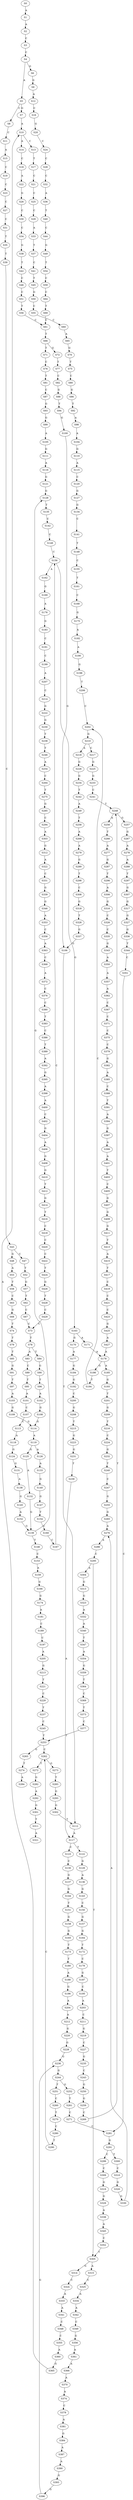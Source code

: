 strict digraph  {
	S0 -> S1 [ label = A ];
	S1 -> S2 [ label = A ];
	S2 -> S3 [ label = C ];
	S3 -> S4 [ label = C ];
	S4 -> S5 [ label = A ];
	S4 -> S6 [ label = G ];
	S5 -> S7 [ label = G ];
	S5 -> S8 [ label = C ];
	S6 -> S9 [ label = G ];
	S7 -> S10 [ label = A ];
	S8 -> S11 [ label = C ];
	S9 -> S12 [ label = A ];
	S10 -> S13 [ label = C ];
	S10 -> S14 [ label = A ];
	S11 -> S15 [ label = A ];
	S12 -> S16 [ label = C ];
	S13 -> S17 [ label = T ];
	S14 -> S18 [ label = C ];
	S15 -> S19 [ label = C ];
	S16 -> S20 [ label = G ];
	S17 -> S21 [ label = C ];
	S18 -> S22 [ label = A ];
	S19 -> S23 [ label = C ];
	S20 -> S24 [ label = C ];
	S21 -> S25 [ label = C ];
	S22 -> S26 [ label = G ];
	S23 -> S27 [ label = C ];
	S24 -> S28 [ label = C ];
	S25 -> S29 [ label = C ];
	S26 -> S30 [ label = C ];
	S27 -> S31 [ label = C ];
	S28 -> S32 [ label = C ];
	S29 -> S33 [ label = A ];
	S30 -> S34 [ label = C ];
	S31 -> S35 [ label = T ];
	S32 -> S36 [ label = A ];
	S33 -> S37 [ label = T ];
	S34 -> S38 [ label = G ];
	S35 -> S39 [ label = T ];
	S36 -> S40 [ label = T ];
	S37 -> S41 [ label = C ];
	S38 -> S42 [ label = T ];
	S39 -> S43 [ label = C ];
	S40 -> S44 [ label = C ];
	S41 -> S45 [ label = T ];
	S42 -> S46 [ label = C ];
	S43 -> S47 [ label = C ];
	S43 -> S48 [ label = G ];
	S44 -> S49 [ label = G ];
	S45 -> S50 [ label = G ];
	S46 -> S51 [ label = C ];
	S47 -> S52 [ label = T ];
	S48 -> S53 [ label = A ];
	S49 -> S54 [ label = T ];
	S50 -> S55 [ label = C ];
	S51 -> S56 [ label = T ];
	S52 -> S57 [ label = G ];
	S53 -> S58 [ label = T ];
	S54 -> S59 [ label = C ];
	S55 -> S60 [ label = C ];
	S56 -> S61 [ label = C ];
	S57 -> S62 [ label = T ];
	S58 -> S63 [ label = C ];
	S59 -> S64 [ label = C ];
	S60 -> S65 [ label = A ];
	S61 -> S66 [ label = T ];
	S62 -> S67 [ label = C ];
	S63 -> S68 [ label = G ];
	S64 -> S69 [ label = T ];
	S65 -> S70 [ label = G ];
	S66 -> S71 [ label = T ];
	S66 -> S72 [ label = G ];
	S67 -> S73 [ label = C ];
	S68 -> S74 [ label = T ];
	S69 -> S61 [ label = C ];
	S70 -> S75 [ label = T ];
	S71 -> S76 [ label = C ];
	S72 -> S77 [ label = T ];
	S73 -> S78 [ label = T ];
	S74 -> S79 [ label = T ];
	S75 -> S80 [ label = C ];
	S76 -> S81 [ label = T ];
	S77 -> S82 [ label = C ];
	S78 -> S83 [ label = A ];
	S78 -> S84 [ label = T ];
	S79 -> S85 [ label = T ];
	S80 -> S86 [ label = G ];
	S81 -> S87 [ label = C ];
	S82 -> S88 [ label = G ];
	S83 -> S89 [ label = C ];
	S84 -> S90 [ label = G ];
	S85 -> S91 [ label = G ];
	S86 -> S92 [ label = T ];
	S87 -> S93 [ label = G ];
	S88 -> S94 [ label = T ];
	S89 -> S95 [ label = T ];
	S90 -> S96 [ label = T ];
	S91 -> S97 [ label = T ];
	S92 -> S98 [ label = A ];
	S93 -> S99 [ label = G ];
	S94 -> S100 [ label = G ];
	S95 -> S101 [ label = A ];
	S96 -> S102 [ label = A ];
	S97 -> S103 [ label = A ];
	S98 -> S104 [ label = A ];
	S99 -> S105 [ label = A ];
	S100 -> S106 [ label = G ];
	S101 -> S107 [ label = C ];
	S102 -> S108 [ label = G ];
	S103 -> S109 [ label = G ];
	S104 -> S110 [ label = G ];
	S105 -> S111 [ label = G ];
	S106 -> S112 [ label = T ];
	S107 -> S113 [ label = C ];
	S108 -> S114 [ label = G ];
	S109 -> S114 [ label = G ];
	S110 -> S115 [ label = A ];
	S111 -> S116 [ label = A ];
	S112 -> S117 [ label = A ];
	S113 -> S118 [ label = A ];
	S114 -> S119 [ label = A ];
	S115 -> S120 [ label = C ];
	S116 -> S121 [ label = G ];
	S117 -> S122 [ label = T ];
	S117 -> S123 [ label = C ];
	S118 -> S124 [ label = G ];
	S119 -> S125 [ label = G ];
	S119 -> S126 [ label = A ];
	S120 -> S127 [ label = G ];
	S121 -> S128 [ label = G ];
	S122 -> S129 [ label = G ];
	S123 -> S130 [ label = C ];
	S124 -> S131 [ label = G ];
	S125 -> S132 [ label = A ];
	S126 -> S133 [ label = A ];
	S127 -> S134 [ label = G ];
	S128 -> S135 [ label = T ];
	S129 -> S136 [ label = A ];
	S130 -> S137 [ label = G ];
	S131 -> S138 [ label = A ];
	S132 -> S139 [ label = G ];
	S133 -> S140 [ label = G ];
	S134 -> S141 [ label = C ];
	S135 -> S142 [ label = C ];
	S136 -> S143 [ label = G ];
	S137 -> S144 [ label = G ];
	S138 -> S145 [ label = G ];
	S139 -> S146 [ label = T ];
	S139 -> S128 [ label = G ];
	S140 -> S147 [ label = G ];
	S141 -> S148 [ label = T ];
	S142 -> S149 [ label = C ];
	S143 -> S150 [ label = C ];
	S144 -> S151 [ label = T ];
	S145 -> S152 [ label = A ];
	S146 -> S153 [ label = C ];
	S147 -> S154 [ label = T ];
	S148 -> S155 [ label = C ];
	S149 -> S156 [ label = C ];
	S150 -> S157 [ label = G ];
	S151 -> S158 [ label = G ];
	S152 -> S139 [ label = G ];
	S153 -> S159 [ label = A ];
	S154 -> S160 [ label = C ];
	S155 -> S161 [ label = T ];
	S156 -> S162 [ label = A ];
	S156 -> S163 [ label = G ];
	S157 -> S164 [ label = G ];
	S158 -> S165 [ label = G ];
	S159 -> S166 [ label = G ];
	S160 -> S167 [ label = C ];
	S161 -> S168 [ label = C ];
	S162 -> S169 [ label = G ];
	S163 -> S170 [ label = G ];
	S163 -> S171 [ label = A ];
	S164 -> S172 [ label = T ];
	S165 -> S173 [ label = T ];
	S166 -> S174 [ label = G ];
	S167 -> S156 [ label = C ];
	S168 -> S175 [ label = G ];
	S169 -> S176 [ label = A ];
	S170 -> S177 [ label = A ];
	S171 -> S178 [ label = A ];
	S172 -> S179 [ label = C ];
	S173 -> S180 [ label = T ];
	S174 -> S181 [ label = A ];
	S175 -> S182 [ label = A ];
	S176 -> S183 [ label = G ];
	S177 -> S184 [ label = G ];
	S178 -> S185 [ label = A ];
	S178 -> S186 [ label = G ];
	S179 -> S187 [ label = G ];
	S180 -> S188 [ label = A ];
	S181 -> S189 [ label = C ];
	S182 -> S190 [ label = A ];
	S183 -> S191 [ label = C ];
	S184 -> S192 [ label = G ];
	S185 -> S193 [ label = G ];
	S186 -> S194 [ label = T ];
	S187 -> S195 [ label = C ];
	S188 -> S196 [ label = G ];
	S189 -> S197 [ label = C ];
	S190 -> S198 [ label = G ];
	S191 -> S199 [ label = C ];
	S192 -> S200 [ label = C ];
	S193 -> S201 [ label = T ];
	S194 -> S202 [ label = C ];
	S195 -> S203 [ label = A ];
	S196 -> S204 [ label = A ];
	S197 -> S205 [ label = A ];
	S198 -> S206 [ label = T ];
	S199 -> S207 [ label = A ];
	S200 -> S208 [ label = G ];
	S201 -> S209 [ label = G ];
	S202 -> S210 [ label = G ];
	S203 -> S211 [ label = C ];
	S204 -> S212 [ label = A ];
	S205 -> S213 [ label = G ];
	S206 -> S202 [ label = C ];
	S207 -> S214 [ label = C ];
	S208 -> S215 [ label = T ];
	S209 -> S216 [ label = T ];
	S210 -> S217 [ label = C ];
	S210 -> S218 [ label = A ];
	S211 -> S219 [ label = G ];
	S212 -> S220 [ label = G ];
	S213 -> S221 [ label = T ];
	S214 -> S222 [ label = G ];
	S215 -> S223 [ label = G ];
	S216 -> S224 [ label = C ];
	S217 -> S225 [ label = G ];
	S218 -> S226 [ label = G ];
	S219 -> S227 [ label = C ];
	S220 -> S228 [ label = G ];
	S221 -> S229 [ label = C ];
	S222 -> S230 [ label = G ];
	S223 -> S231 [ label = G ];
	S224 -> S232 [ label = G ];
	S225 -> S233 [ label = G ];
	S226 -> S234 [ label = G ];
	S227 -> S235 [ label = G ];
	S228 -> S236 [ label = G ];
	S229 -> S237 [ label = T ];
	S230 -> S238 [ label = T ];
	S231 -> S239 [ label = T ];
	S232 -> S240 [ label = T ];
	S233 -> S241 [ label = C ];
	S234 -> S242 [ label = T ];
	S235 -> S243 [ label = C ];
	S236 -> S244 [ label = G ];
	S237 -> S245 [ label = C ];
	S238 -> S246 [ label = T ];
	S239 -> S117 [ label = A ];
	S240 -> S247 [ label = C ];
	S241 -> S248 [ label = T ];
	S242 -> S249 [ label = A ];
	S243 -> S250 [ label = G ];
	S244 -> S251 [ label = T ];
	S244 -> S252 [ label = G ];
	S245 -> S253 [ label = T ];
	S246 -> S254 [ label = A ];
	S247 -> S255 [ label = G ];
	S248 -> S256 [ label = A ];
	S248 -> S257 [ label = G ];
	S249 -> S258 [ label = T ];
	S250 -> S259 [ label = G ];
	S251 -> S260 [ label = C ];
	S252 -> S261 [ label = T ];
	S253 -> S262 [ label = C ];
	S253 -> S263 [ label = G ];
	S254 -> S264 [ label = C ];
	S255 -> S265 [ label = G ];
	S256 -> S266 [ label = T ];
	S257 -> S267 [ label = G ];
	S258 -> S268 [ label = A ];
	S259 -> S269 [ label = C ];
	S260 -> S270 [ label = T ];
	S261 -> S271 [ label = C ];
	S262 -> S272 [ label = T ];
	S262 -> S273 [ label = G ];
	S263 -> S274 [ label = T ];
	S264 -> S275 [ label = T ];
	S265 -> S276 [ label = A ];
	S266 -> S277 [ label = A ];
	S267 -> S278 [ label = A ];
	S268 -> S279 [ label = A ];
	S269 -> S248 [ label = T ];
	S270 -> S280 [ label = C ];
	S271 -> S281 [ label = C ];
	S272 -> S282 [ label = G ];
	S273 -> S283 [ label = T ];
	S274 -> S284 [ label = A ];
	S275 -> S285 [ label = G ];
	S276 -> S286 [ label = A ];
	S277 -> S287 [ label = G ];
	S278 -> S288 [ label = A ];
	S279 -> S289 [ label = G ];
	S280 -> S290 [ label = T ];
	S281 -> S291 [ label = G ];
	S282 -> S292 [ label = A ];
	S283 -> S293 [ label = G ];
	S285 -> S294 [ label = C ];
	S286 -> S295 [ label = C ];
	S287 -> S296 [ label = T ];
	S288 -> S297 [ label = T ];
	S289 -> S298 [ label = T ];
	S290 -> S262 [ label = C ];
	S291 -> S299 [ label = C ];
	S291 -> S300 [ label = T ];
	S292 -> S301 [ label = G ];
	S293 -> S302 [ label = G ];
	S294 -> S303 [ label = A ];
	S295 -> S304 [ label = A ];
	S295 -> S305 [ label = T ];
	S296 -> S306 [ label = A ];
	S297 -> S307 [ label = G ];
	S298 -> S308 [ label = C ];
	S299 -> S309 [ label = C ];
	S300 -> S310 [ label = C ];
	S301 -> S311 [ label = T ];
	S302 -> S112 [ label = T ];
	S303 -> S312 [ label = G ];
	S304 -> S313 [ label = G ];
	S305 -> S314 [ label = G ];
	S305 -> S315 [ label = A ];
	S306 -> S316 [ label = G ];
	S307 -> S317 [ label = G ];
	S308 -> S318 [ label = G ];
	S309 -> S319 [ label = G ];
	S310 -> S320 [ label = G ];
	S311 -> S321 [ label = A ];
	S312 -> S322 [ label = A ];
	S313 -> S323 [ label = G ];
	S314 -> S324 [ label = C ];
	S315 -> S325 [ label = C ];
	S316 -> S326 [ label = C ];
	S317 -> S327 [ label = G ];
	S318 -> S328 [ label = T ];
	S319 -> S329 [ label = G ];
	S320 -> S330 [ label = G ];
	S322 -> S331 [ label = C ];
	S323 -> S332 [ label = A ];
	S324 -> S333 [ label = A ];
	S325 -> S334 [ label = A ];
	S326 -> S335 [ label = C ];
	S327 -> S336 [ label = G ];
	S328 -> S337 [ label = G ];
	S329 -> S338 [ label = A ];
	S330 -> S276 [ label = A ];
	S331 -> S339 [ label = G ];
	S332 -> S340 [ label = A ];
	S333 -> S341 [ label = A ];
	S334 -> S342 [ label = A ];
	S335 -> S343 [ label = G ];
	S336 -> S344 [ label = T ];
	S337 -> S106 [ label = G ];
	S338 -> S345 [ label = A ];
	S339 -> S346 [ label = G ];
	S340 -> S347 [ label = T ];
	S341 -> S348 [ label = C ];
	S342 -> S349 [ label = C ];
	S343 -> S350 [ label = A ];
	S344 -> S351 [ label = C ];
	S345 -> S352 [ label = C ];
	S346 -> S353 [ label = A ];
	S347 -> S354 [ label = A ];
	S348 -> S355 [ label = C ];
	S349 -> S356 [ label = G ];
	S350 -> S357 [ label = A ];
	S351 -> S281 [ label = C ];
	S352 -> S305 [ label = T ];
	S353 -> S358 [ label = C ];
	S354 -> S359 [ label = G ];
	S355 -> S360 [ label = A ];
	S356 -> S361 [ label = A ];
	S357 -> S362 [ label = A ];
	S358 -> S363 [ label = A ];
	S359 -> S364 [ label = T ];
	S360 -> S365 [ label = G ];
	S361 -> S366 [ label = A ];
	S362 -> S367 [ label = C ];
	S363 -> S368 [ label = C ];
	S364 -> S369 [ label = C ];
	S365 -> S10 [ label = A ];
	S366 -> S370 [ label = A ];
	S367 -> S371 [ label = C ];
	S368 -> S372 [ label = A ];
	S369 -> S373 [ label = T ];
	S370 -> S374 [ label = A ];
	S371 -> S375 [ label = C ];
	S372 -> S376 [ label = C ];
	S373 -> S377 [ label = C ];
	S374 -> S378 [ label = C ];
	S375 -> S379 [ label = C ];
	S376 -> S380 [ label = C ];
	S377 -> S253 [ label = T ];
	S378 -> S381 [ label = A ];
	S379 -> S382 [ label = G ];
	S380 -> S383 [ label = T ];
	S381 -> S384 [ label = G ];
	S382 -> S385 [ label = A ];
	S383 -> S386 [ label = C ];
	S384 -> S387 [ label = A ];
	S385 -> S388 [ label = C ];
	S386 -> S389 [ label = T ];
	S387 -> S390 [ label = A ];
	S388 -> S391 [ label = T ];
	S389 -> S392 [ label = A ];
	S390 -> S393 [ label = G ];
	S391 -> S394 [ label = A ];
	S392 -> S395 [ label = G ];
	S393 -> S396 [ label = G ];
	S394 -> S397 [ label = G ];
	S395 -> S398 [ label = A ];
	S396 -> S236 [ label = G ];
	S397 -> S399 [ label = A ];
	S398 -> S400 [ label = A ];
	S399 -> S401 [ label = A ];
	S400 -> S402 [ label = C ];
	S401 -> S403 [ label = T ];
	S402 -> S404 [ label = G ];
	S403 -> S405 [ label = C ];
	S404 -> S406 [ label = A ];
	S405 -> S407 [ label = G ];
	S406 -> S408 [ label = G ];
	S407 -> S409 [ label = G ];
	S408 -> S410 [ label = G ];
	S409 -> S411 [ label = G ];
	S410 -> S412 [ label = T ];
	S411 -> S413 [ label = T ];
	S412 -> S414 [ label = G ];
	S413 -> S415 [ label = A ];
	S414 -> S416 [ label = T ];
	S415 -> S417 [ label = T ];
	S416 -> S418 [ label = C ];
	S417 -> S419 [ label = C ];
	S418 -> S420 [ label = C ];
	S419 -> S421 [ label = C ];
	S420 -> S422 [ label = C ];
	S421 -> S423 [ label = C ];
	S422 -> S424 [ label = T ];
	S423 -> S425 [ label = G ];
	S424 -> S426 [ label = G ];
	S425 -> S427 [ label = A ];
	S426 -> S428 [ label = T ];
	S427 -> S178 [ label = A ];
	S428 -> S429 [ label = C ];
	S429 -> S73 [ label = C ];
}
